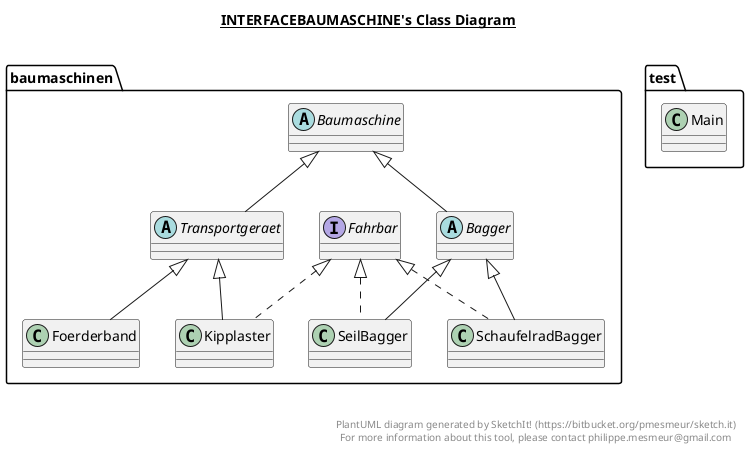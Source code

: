 @startuml

title __INTERFACEBAUMASCHINE's Class Diagram__\n

  namespace baumaschinen {
    abstract class baumaschinen.Bagger {
    }
  }
  

  namespace baumaschinen {
    abstract class baumaschinen.Baumaschine {
    }
  }
  

  namespace baumaschinen {
    interface baumaschinen.Fahrbar {
    }
  }
  

  namespace baumaschinen {
    class baumaschinen.Foerderband {
    }
  }
  

  namespace baumaschinen {
    class baumaschinen.Kipplaster {
    }
  }
  

  namespace baumaschinen {
    class baumaschinen.SchaufelradBagger {
    }
  }
  

  namespace baumaschinen {
    class baumaschinen.SeilBagger {
    }
  }
  

  namespace baumaschinen {
    abstract class baumaschinen.Transportgeraet {
    }
  }
  

  namespace test {
    class test.Main {
    }
  }
  

  baumaschinen.Bagger -up-|> baumaschinen.Baumaschine
  baumaschinen.Foerderband -up-|> baumaschinen.Transportgeraet
  baumaschinen.Kipplaster .up.|> baumaschinen.Fahrbar
  baumaschinen.Kipplaster -up-|> baumaschinen.Transportgeraet
  baumaschinen.SchaufelradBagger .up.|> baumaschinen.Fahrbar
  baumaschinen.SchaufelradBagger -up-|> baumaschinen.Bagger
  baumaschinen.SeilBagger .up.|> baumaschinen.Fahrbar
  baumaschinen.SeilBagger -up-|> baumaschinen.Bagger
  baumaschinen.Transportgeraet -up-|> baumaschinen.Baumaschine


right footer


PlantUML diagram generated by SketchIt! (https://bitbucket.org/pmesmeur/sketch.it)
For more information about this tool, please contact philippe.mesmeur@gmail.com
endfooter

@enduml
